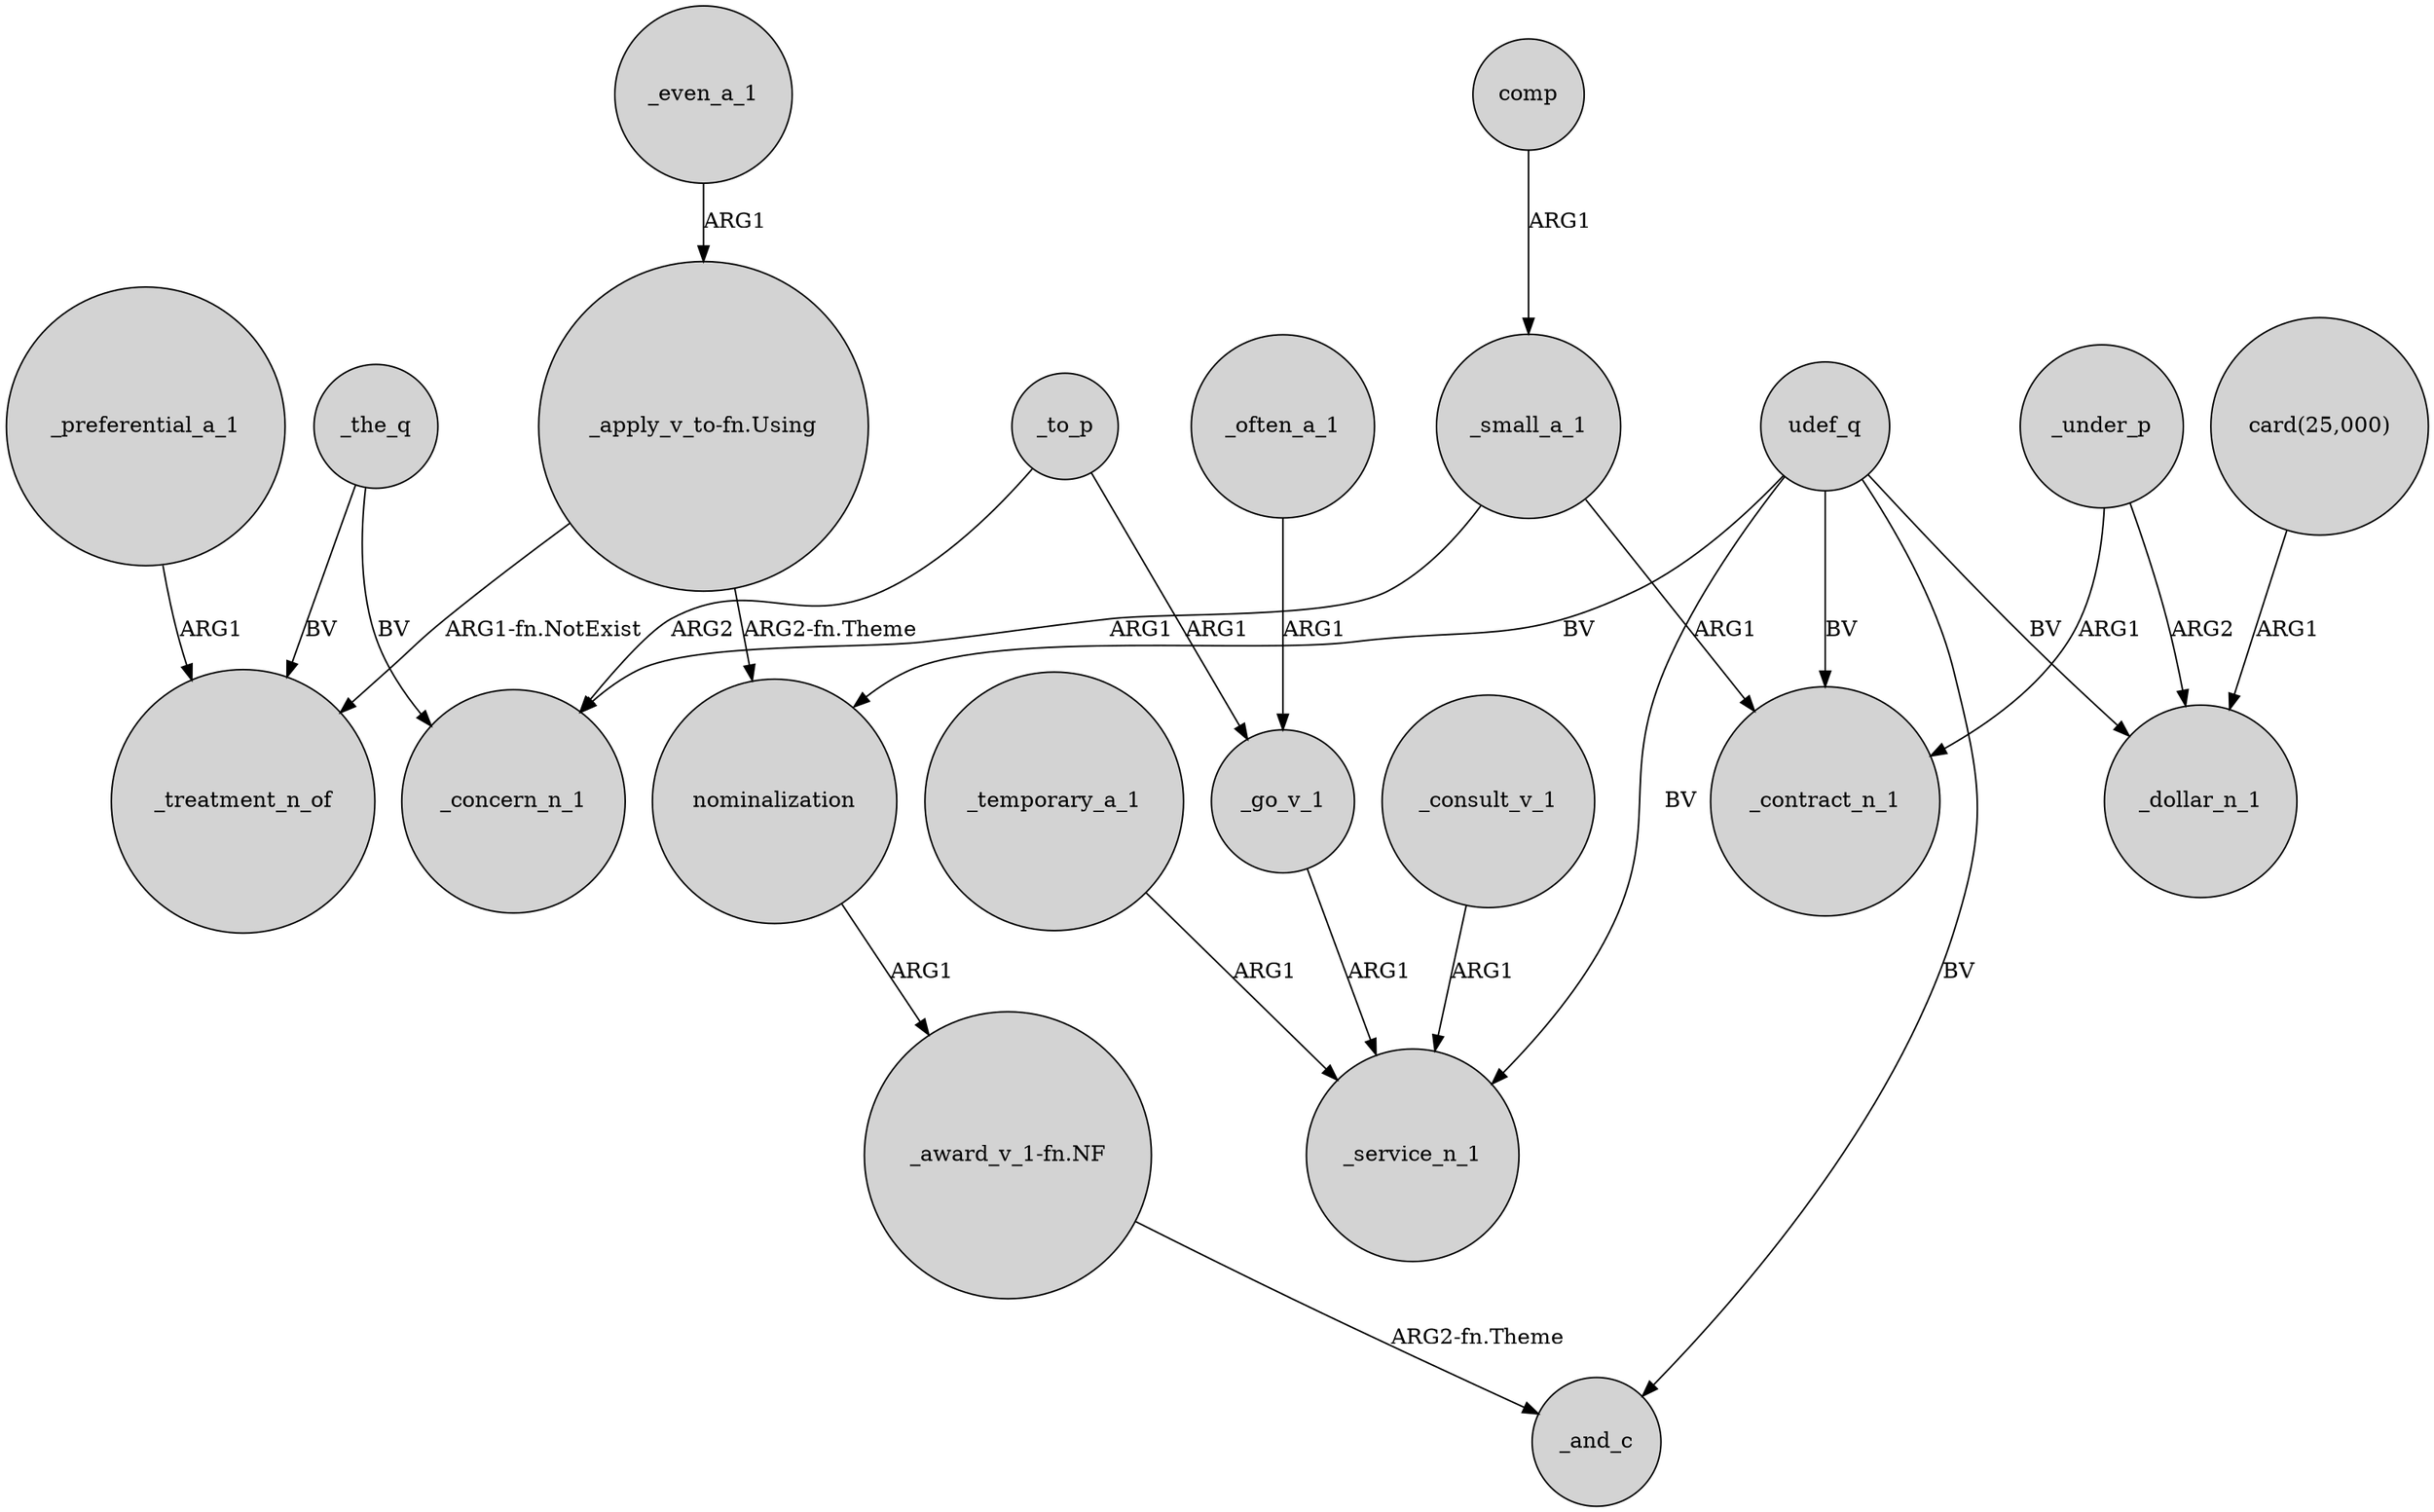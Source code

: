 digraph {
	node [shape=circle style=filled]
	"_apply_v_to-fn.Using" -> _treatment_n_of [label="ARG1-fn.NotExist"]
	_often_a_1 -> _go_v_1 [label=ARG1]
	_consult_v_1 -> _service_n_1 [label=ARG1]
	"_award_v_1-fn.NF" -> _and_c [label="ARG2-fn.Theme"]
	"_apply_v_to-fn.Using" -> nominalization [label="ARG2-fn.Theme"]
	_even_a_1 -> "_apply_v_to-fn.Using" [label=ARG1]
	"card(25,000)" -> _dollar_n_1 [label=ARG1]
	_the_q -> _treatment_n_of [label=BV]
	nominalization -> "_award_v_1-fn.NF" [label=ARG1]
	_the_q -> _concern_n_1 [label=BV]
	_preferential_a_1 -> _treatment_n_of [label=ARG1]
	_to_p -> _concern_n_1 [label=ARG2]
	udef_q -> _service_n_1 [label=BV]
	comp -> _small_a_1 [label=ARG1]
	_to_p -> _go_v_1 [label=ARG1]
	_under_p -> _dollar_n_1 [label=ARG2]
	udef_q -> nominalization [label=BV]
	_small_a_1 -> _contract_n_1 [label=ARG1]
	udef_q -> _and_c [label=BV]
	udef_q -> _contract_n_1 [label=BV]
	_under_p -> _contract_n_1 [label=ARG1]
	_temporary_a_1 -> _service_n_1 [label=ARG1]
	_go_v_1 -> _service_n_1 [label=ARG1]
	udef_q -> _dollar_n_1 [label=BV]
	_small_a_1 -> _concern_n_1 [label=ARG1]
}
